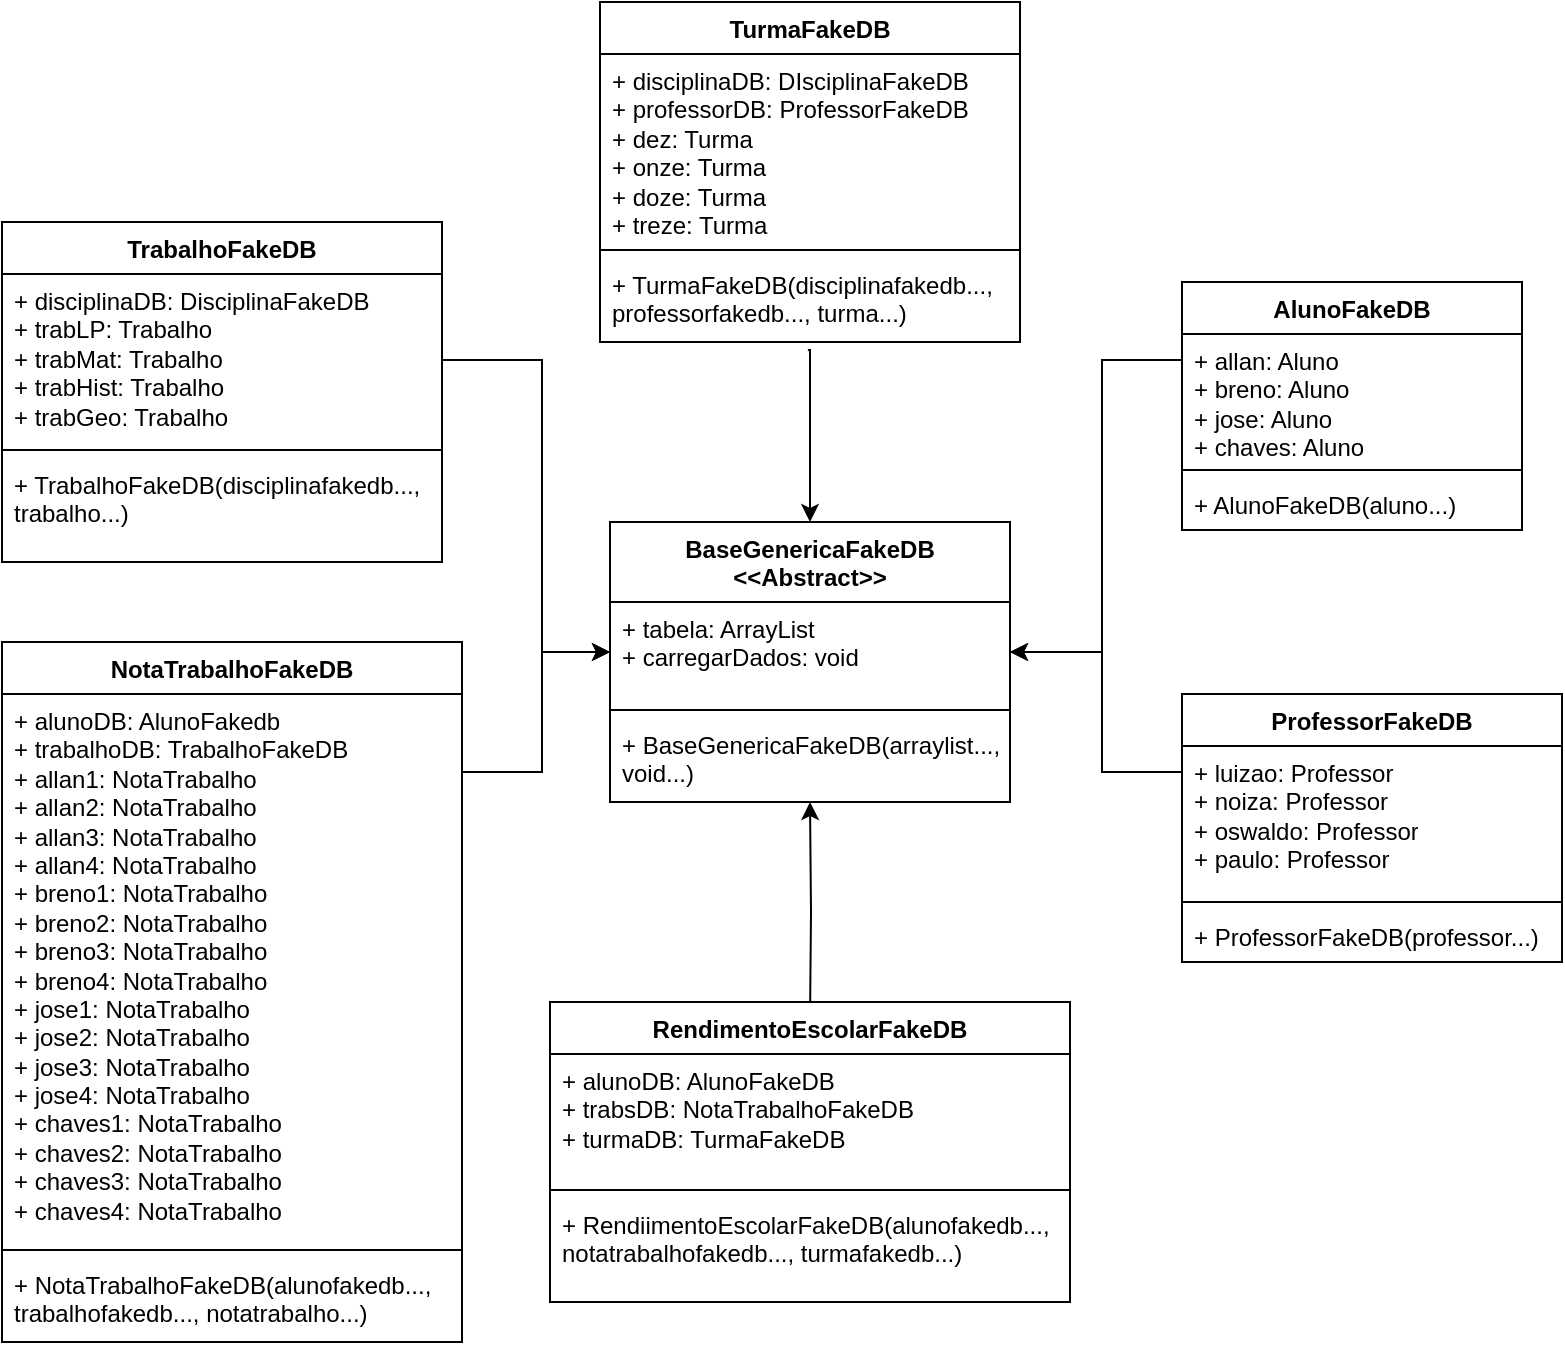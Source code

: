 <mxfile version="22.0.8" type="google">
  <diagram name="Página-1" id="qjvbZgwqb2S1G7D8W_jR">
    <mxGraphModel grid="1" page="1" gridSize="10" guides="1" tooltips="1" connect="1" arrows="1" fold="1" pageScale="1" pageWidth="827" pageHeight="1169" math="0" shadow="0">
      <root>
        <mxCell id="0" />
        <mxCell id="1" parent="0" />
        <mxCell id="MvBeCJ0547UgPJB9h0CU-1" value="BaseGenericaFakeDB&lt;br&gt;&amp;lt;&amp;lt;Abstract&amp;gt;&amp;gt;" style="swimlane;fontStyle=1;align=center;verticalAlign=top;childLayout=stackLayout;horizontal=1;startSize=40;horizontalStack=0;resizeParent=1;resizeParentMax=0;resizeLast=0;collapsible=1;marginBottom=0;whiteSpace=wrap;html=1;" vertex="1" parent="1">
          <mxGeometry x="314" y="320" width="200" height="140" as="geometry" />
        </mxCell>
        <mxCell id="MvBeCJ0547UgPJB9h0CU-2" value="+ tabela: ArrayList&lt;br&gt;+ carregarDados: void" style="text;strokeColor=none;fillColor=none;align=left;verticalAlign=top;spacingLeft=4;spacingRight=4;overflow=hidden;rotatable=0;points=[[0,0.5],[1,0.5]];portConstraint=eastwest;whiteSpace=wrap;html=1;" vertex="1" parent="MvBeCJ0547UgPJB9h0CU-1">
          <mxGeometry y="40" width="200" height="50" as="geometry" />
        </mxCell>
        <mxCell id="MvBeCJ0547UgPJB9h0CU-3" value="" style="line;strokeWidth=1;fillColor=none;align=left;verticalAlign=middle;spacingTop=-1;spacingLeft=3;spacingRight=3;rotatable=0;labelPosition=right;points=[];portConstraint=eastwest;strokeColor=inherit;" vertex="1" parent="MvBeCJ0547UgPJB9h0CU-1">
          <mxGeometry y="90" width="200" height="8" as="geometry" />
        </mxCell>
        <mxCell id="MvBeCJ0547UgPJB9h0CU-4" value="+ BaseGenericaFakeDB(arraylist..., void...)" style="text;strokeColor=none;fillColor=none;align=left;verticalAlign=top;spacingLeft=4;spacingRight=4;overflow=hidden;rotatable=0;points=[[0,0.5],[1,0.5]];portConstraint=eastwest;whiteSpace=wrap;html=1;" vertex="1" parent="MvBeCJ0547UgPJB9h0CU-1">
          <mxGeometry y="98" width="200" height="42" as="geometry" />
        </mxCell>
        <mxCell id="MvBeCJ0547UgPJB9h0CU-34" value="" style="edgeStyle=orthogonalEdgeStyle;rounded=0;orthogonalLoop=1;jettySize=auto;html=1;entryX=0.5;entryY=1;entryDx=0;entryDy=0;entryPerimeter=0;" edge="1" parent="1" target="MvBeCJ0547UgPJB9h0CU-4">
          <mxGeometry relative="1" as="geometry">
            <mxPoint x="414" y="570" as="sourcePoint" />
          </mxGeometry>
        </mxCell>
        <mxCell id="MvBeCJ0547UgPJB9h0CU-30" value="" style="edgeStyle=orthogonalEdgeStyle;rounded=0;orthogonalLoop=1;jettySize=auto;html=1;" edge="1" parent="1" target="MvBeCJ0547UgPJB9h0CU-2">
          <mxGeometry relative="1" as="geometry">
            <Array as="points">
              <mxPoint x="280" y="445" />
              <mxPoint x="280" y="385" />
            </Array>
            <mxPoint x="240" y="445" as="sourcePoint" />
          </mxGeometry>
        </mxCell>
        <mxCell id="MvBeCJ0547UgPJB9h0CU-31" value="" style="edgeStyle=orthogonalEdgeStyle;rounded=0;orthogonalLoop=1;jettySize=auto;html=1;entryX=1;entryY=0.5;entryDx=0;entryDy=0;" edge="1" parent="1" target="MvBeCJ0547UgPJB9h0CU-2">
          <mxGeometry relative="1" as="geometry">
            <mxPoint x="600" y="445" as="sourcePoint" />
            <Array as="points">
              <mxPoint x="560" y="445" />
              <mxPoint x="560" y="385" />
            </Array>
          </mxGeometry>
        </mxCell>
        <mxCell id="MvBeCJ0547UgPJB9h0CU-32" value="" style="edgeStyle=orthogonalEdgeStyle;rounded=0;orthogonalLoop=1;jettySize=auto;html=1;entryX=1;entryY=0.5;entryDx=0;entryDy=0;" edge="1" parent="1" target="MvBeCJ0547UgPJB9h0CU-2">
          <mxGeometry relative="1" as="geometry">
            <mxPoint x="600" y="239" as="sourcePoint" />
            <Array as="points">
              <mxPoint x="560" y="239" />
              <mxPoint x="560" y="385" />
            </Array>
          </mxGeometry>
        </mxCell>
        <mxCell id="MvBeCJ0547UgPJB9h0CU-33" value="" style="edgeStyle=orthogonalEdgeStyle;rounded=0;orthogonalLoop=1;jettySize=auto;html=1;entryX=0;entryY=0.5;entryDx=0;entryDy=0;exitX=1;exitY=0.5;exitDx=0;exitDy=0;" edge="1" parent="1" target="MvBeCJ0547UgPJB9h0CU-2" source="3ZWpRwnYJZVfAZfOWV91-12">
          <mxGeometry relative="1" as="geometry">
            <Array as="points">
              <mxPoint x="230" y="239" />
              <mxPoint x="280" y="239" />
              <mxPoint x="280" y="385" />
            </Array>
            <mxPoint x="220" y="239" as="sourcePoint" />
          </mxGeometry>
        </mxCell>
        <mxCell id="MvBeCJ0547UgPJB9h0CU-37" value="" style="edgeStyle=orthogonalEdgeStyle;rounded=0;orthogonalLoop=1;jettySize=auto;html=1;exitX=0.495;exitY=1.095;exitDx=0;exitDy=0;exitPerimeter=0;entryX=0.5;entryY=0;entryDx=0;entryDy=0;" edge="1" parent="1" source="3ZWpRwnYJZVfAZfOWV91-9" target="MvBeCJ0547UgPJB9h0CU-1">
          <mxGeometry relative="1" as="geometry">
            <Array as="points">
              <mxPoint x="414" y="234" />
            </Array>
            <mxPoint x="414" y="220.004" as="sourcePoint" />
          </mxGeometry>
        </mxCell>
        <mxCell id="MrVsa60HbV9OtTXTAltd-1" value="AlunoFakeDB" style="swimlane;fontStyle=1;align=center;verticalAlign=top;childLayout=stackLayout;horizontal=1;startSize=26;horizontalStack=0;resizeParent=1;resizeParentMax=0;resizeLast=0;collapsible=1;marginBottom=0;whiteSpace=wrap;html=1;" vertex="1" parent="1">
          <mxGeometry x="600" y="200" width="170" height="124" as="geometry" />
        </mxCell>
        <mxCell id="MrVsa60HbV9OtTXTAltd-2" value="+ allan: Aluno&lt;br&gt;+ breno: Aluno&lt;br&gt;+ jose: Aluno&lt;br&gt;+ chaves: Aluno" style="text;strokeColor=none;fillColor=none;align=left;verticalAlign=top;spacingLeft=4;spacingRight=4;overflow=hidden;rotatable=0;points=[[0,0.5],[1,0.5]];portConstraint=eastwest;whiteSpace=wrap;html=1;" vertex="1" parent="MrVsa60HbV9OtTXTAltd-1">
          <mxGeometry y="26" width="170" height="64" as="geometry" />
        </mxCell>
        <mxCell id="MrVsa60HbV9OtTXTAltd-3" value="" style="line;strokeWidth=1;fillColor=none;align=left;verticalAlign=middle;spacingTop=-1;spacingLeft=3;spacingRight=3;rotatable=0;labelPosition=right;points=[];portConstraint=eastwest;strokeColor=inherit;" vertex="1" parent="MrVsa60HbV9OtTXTAltd-1">
          <mxGeometry y="90" width="170" height="8" as="geometry" />
        </mxCell>
        <mxCell id="MrVsa60HbV9OtTXTAltd-4" value="+ AlunoFakeDB(aluno...)" style="text;strokeColor=none;fillColor=none;align=left;verticalAlign=top;spacingLeft=4;spacingRight=4;overflow=hidden;rotatable=0;points=[[0,0.5],[1,0.5]];portConstraint=eastwest;whiteSpace=wrap;html=1;" vertex="1" parent="MrVsa60HbV9OtTXTAltd-1">
          <mxGeometry y="98" width="170" height="26" as="geometry" />
        </mxCell>
        <mxCell id="MrVsa60HbV9OtTXTAltd-5" value="ProfessorFakeDB" style="swimlane;fontStyle=1;align=center;verticalAlign=top;childLayout=stackLayout;horizontal=1;startSize=26;horizontalStack=0;resizeParent=1;resizeParentMax=0;resizeLast=0;collapsible=1;marginBottom=0;whiteSpace=wrap;html=1;" vertex="1" parent="1">
          <mxGeometry x="600" y="406" width="190" height="134" as="geometry" />
        </mxCell>
        <mxCell id="MrVsa60HbV9OtTXTAltd-6" value="+ luizao: Professor&lt;br&gt;+ noiza: Professor&lt;br&gt;+ oswaldo: Professor&lt;br&gt;+ paulo: Professor" style="text;strokeColor=none;fillColor=none;align=left;verticalAlign=top;spacingLeft=4;spacingRight=4;overflow=hidden;rotatable=0;points=[[0,0.5],[1,0.5]];portConstraint=eastwest;whiteSpace=wrap;html=1;" vertex="1" parent="MrVsa60HbV9OtTXTAltd-5">
          <mxGeometry y="26" width="190" height="74" as="geometry" />
        </mxCell>
        <mxCell id="MrVsa60HbV9OtTXTAltd-7" value="" style="line;strokeWidth=1;fillColor=none;align=left;verticalAlign=middle;spacingTop=-1;spacingLeft=3;spacingRight=3;rotatable=0;labelPosition=right;points=[];portConstraint=eastwest;strokeColor=inherit;" vertex="1" parent="MrVsa60HbV9OtTXTAltd-5">
          <mxGeometry y="100" width="190" height="8" as="geometry" />
        </mxCell>
        <mxCell id="MrVsa60HbV9OtTXTAltd-8" value="+ ProfessorFakeDB(professor...)" style="text;strokeColor=none;fillColor=none;align=left;verticalAlign=top;spacingLeft=4;spacingRight=4;overflow=hidden;rotatable=0;points=[[0,0.5],[1,0.5]];portConstraint=eastwest;whiteSpace=wrap;html=1;" vertex="1" parent="MrVsa60HbV9OtTXTAltd-5">
          <mxGeometry y="108" width="190" height="26" as="geometry" />
        </mxCell>
        <mxCell id="3ZWpRwnYJZVfAZfOWV91-6" value="TurmaFakeDB" style="swimlane;fontStyle=1;align=center;verticalAlign=top;childLayout=stackLayout;horizontal=1;startSize=26;horizontalStack=0;resizeParent=1;resizeParentMax=0;resizeLast=0;collapsible=1;marginBottom=0;whiteSpace=wrap;html=1;" vertex="1" parent="1">
          <mxGeometry x="309" y="60" width="210" height="170" as="geometry" />
        </mxCell>
        <mxCell id="3ZWpRwnYJZVfAZfOWV91-7" value="+ disciplinaDB: DIsciplinaFakeDB&lt;br&gt;+ professorDB: ProfessorFakeDB&lt;br&gt;+ dez: Turma&lt;br&gt;+ onze: Turma&lt;br&gt;+ doze: Turma&lt;br&gt;+ treze: Turma" style="text;strokeColor=none;fillColor=none;align=left;verticalAlign=top;spacingLeft=4;spacingRight=4;overflow=hidden;rotatable=0;points=[[0,0.5],[1,0.5]];portConstraint=eastwest;whiteSpace=wrap;html=1;" vertex="1" parent="3ZWpRwnYJZVfAZfOWV91-6">
          <mxGeometry y="26" width="210" height="94" as="geometry" />
        </mxCell>
        <mxCell id="3ZWpRwnYJZVfAZfOWV91-8" value="" style="line;strokeWidth=1;fillColor=none;align=left;verticalAlign=middle;spacingTop=-1;spacingLeft=3;spacingRight=3;rotatable=0;labelPosition=right;points=[];portConstraint=eastwest;strokeColor=inherit;" vertex="1" parent="3ZWpRwnYJZVfAZfOWV91-6">
          <mxGeometry y="120" width="210" height="8" as="geometry" />
        </mxCell>
        <mxCell id="3ZWpRwnYJZVfAZfOWV91-9" value="+ TurmaFakeDB(disciplinafakedb..., professorfakedb..., turma...)" style="text;strokeColor=none;fillColor=none;align=left;verticalAlign=top;spacingLeft=4;spacingRight=4;overflow=hidden;rotatable=0;points=[[0,0.5],[1,0.5]];portConstraint=eastwest;whiteSpace=wrap;html=1;" vertex="1" parent="3ZWpRwnYJZVfAZfOWV91-6">
          <mxGeometry y="128" width="210" height="42" as="geometry" />
        </mxCell>
        <mxCell id="3ZWpRwnYJZVfAZfOWV91-11" value="TrabalhoFakeDB" style="swimlane;fontStyle=1;align=center;verticalAlign=top;childLayout=stackLayout;horizontal=1;startSize=26;horizontalStack=0;resizeParent=1;resizeParentMax=0;resizeLast=0;collapsible=1;marginBottom=0;whiteSpace=wrap;html=1;" vertex="1" parent="1">
          <mxGeometry x="10" y="170" width="220" height="170" as="geometry" />
        </mxCell>
        <mxCell id="3ZWpRwnYJZVfAZfOWV91-12" value="+ disciplinaDB: DisciplinaFakeDB&lt;br&gt;+ trabLP: Trabalho&lt;br&gt;+ trabMat: Trabalho&lt;br&gt;+ trabHist: Trabalho&lt;br&gt;+ trabGeo: Trabalho" style="text;strokeColor=none;fillColor=none;align=left;verticalAlign=top;spacingLeft=4;spacingRight=4;overflow=hidden;rotatable=0;points=[[0,0.5],[1,0.5]];portConstraint=eastwest;whiteSpace=wrap;html=1;" vertex="1" parent="3ZWpRwnYJZVfAZfOWV91-11">
          <mxGeometry y="26" width="220" height="84" as="geometry" />
        </mxCell>
        <mxCell id="3ZWpRwnYJZVfAZfOWV91-13" value="" style="line;strokeWidth=1;fillColor=none;align=left;verticalAlign=middle;spacingTop=-1;spacingLeft=3;spacingRight=3;rotatable=0;labelPosition=right;points=[];portConstraint=eastwest;strokeColor=inherit;" vertex="1" parent="3ZWpRwnYJZVfAZfOWV91-11">
          <mxGeometry y="110" width="220" height="8" as="geometry" />
        </mxCell>
        <mxCell id="3ZWpRwnYJZVfAZfOWV91-14" value="+ TrabalhoFakeDB(disciplinafakedb..., trabalho...)" style="text;strokeColor=none;fillColor=none;align=left;verticalAlign=top;spacingLeft=4;spacingRight=4;overflow=hidden;rotatable=0;points=[[0,0.5],[1,0.5]];portConstraint=eastwest;whiteSpace=wrap;html=1;" vertex="1" parent="3ZWpRwnYJZVfAZfOWV91-11">
          <mxGeometry y="118" width="220" height="52" as="geometry" />
        </mxCell>
        <mxCell id="3ZWpRwnYJZVfAZfOWV91-15" value="NotaTrabalhoFakeDB" style="swimlane;fontStyle=1;align=center;verticalAlign=top;childLayout=stackLayout;horizontal=1;startSize=26;horizontalStack=0;resizeParent=1;resizeParentMax=0;resizeLast=0;collapsible=1;marginBottom=0;whiteSpace=wrap;html=1;" vertex="1" parent="1">
          <mxGeometry x="10" y="380" width="230" height="350" as="geometry" />
        </mxCell>
        <mxCell id="3ZWpRwnYJZVfAZfOWV91-16" value="+ alunoDB: AlunoFakedb&lt;br&gt;+ trabalhoDB: TrabalhoFakeDB&lt;br&gt;+ allan1: NotaTrabalho&lt;br&gt;+ allan2: NotaTrabalho&lt;br&gt;+ allan3: NotaTrabalho&lt;br&gt;+ allan4: NotaTrabalho&lt;br&gt;+ breno1: NotaTrabalho&lt;br&gt;+ breno2: NotaTrabalho&lt;br&gt;+ breno3: NotaTrabalho&lt;br&gt;+ breno4: NotaTrabalho&lt;br&gt;+ jose1: NotaTrabalho&lt;br&gt;+ jose2: NotaTrabalho&lt;br&gt;+ jose3: NotaTrabalho&lt;br&gt;+ jose4: NotaTrabalho&lt;br&gt;+ chaves1: NotaTrabalho&lt;br&gt;+ chaves2: NotaTrabalho&lt;br&gt;+ chaves3: NotaTrabalho&lt;br&gt;+ chaves4: NotaTrabalho" style="text;strokeColor=none;fillColor=none;align=left;verticalAlign=top;spacingLeft=4;spacingRight=4;overflow=hidden;rotatable=0;points=[[0,0.5],[1,0.5]];portConstraint=eastwest;whiteSpace=wrap;html=1;" vertex="1" parent="3ZWpRwnYJZVfAZfOWV91-15">
          <mxGeometry y="26" width="230" height="274" as="geometry" />
        </mxCell>
        <mxCell id="3ZWpRwnYJZVfAZfOWV91-17" value="" style="line;strokeWidth=1;fillColor=none;align=left;verticalAlign=middle;spacingTop=-1;spacingLeft=3;spacingRight=3;rotatable=0;labelPosition=right;points=[];portConstraint=eastwest;strokeColor=inherit;" vertex="1" parent="3ZWpRwnYJZVfAZfOWV91-15">
          <mxGeometry y="300" width="230" height="8" as="geometry" />
        </mxCell>
        <mxCell id="3ZWpRwnYJZVfAZfOWV91-18" value="+ NotaTrabalhoFakeDB(alunofakedb..., trabalhofakedb..., notatrabalho...)" style="text;strokeColor=none;fillColor=none;align=left;verticalAlign=top;spacingLeft=4;spacingRight=4;overflow=hidden;rotatable=0;points=[[0,0.5],[1,0.5]];portConstraint=eastwest;whiteSpace=wrap;html=1;" vertex="1" parent="3ZWpRwnYJZVfAZfOWV91-15">
          <mxGeometry y="308" width="230" height="42" as="geometry" />
        </mxCell>
        <mxCell id="3ZWpRwnYJZVfAZfOWV91-19" value="RendimentoEscolarFakeDB" style="swimlane;fontStyle=1;align=center;verticalAlign=top;childLayout=stackLayout;horizontal=1;startSize=26;horizontalStack=0;resizeParent=1;resizeParentMax=0;resizeLast=0;collapsible=1;marginBottom=0;whiteSpace=wrap;html=1;" vertex="1" parent="1">
          <mxGeometry x="284" y="560" width="260" height="150" as="geometry" />
        </mxCell>
        <mxCell id="3ZWpRwnYJZVfAZfOWV91-20" value="+ alunoDB: AlunoFakeDB&lt;br&gt;+ trabsDB: NotaTrabalhoFakeDB&lt;br&gt;+ turmaDB: TurmaFakeDB" style="text;strokeColor=none;fillColor=none;align=left;verticalAlign=top;spacingLeft=4;spacingRight=4;overflow=hidden;rotatable=0;points=[[0,0.5],[1,0.5]];portConstraint=eastwest;whiteSpace=wrap;html=1;" vertex="1" parent="3ZWpRwnYJZVfAZfOWV91-19">
          <mxGeometry y="26" width="260" height="64" as="geometry" />
        </mxCell>
        <mxCell id="3ZWpRwnYJZVfAZfOWV91-21" value="" style="line;strokeWidth=1;fillColor=none;align=left;verticalAlign=middle;spacingTop=-1;spacingLeft=3;spacingRight=3;rotatable=0;labelPosition=right;points=[];portConstraint=eastwest;strokeColor=inherit;" vertex="1" parent="3ZWpRwnYJZVfAZfOWV91-19">
          <mxGeometry y="90" width="260" height="8" as="geometry" />
        </mxCell>
        <mxCell id="3ZWpRwnYJZVfAZfOWV91-22" value="+ RendiimentoEscolarFakeDB(alunofakedb..., notatrabalhofakedb..., turmafakedb...)" style="text;strokeColor=none;fillColor=none;align=left;verticalAlign=top;spacingLeft=4;spacingRight=4;overflow=hidden;rotatable=0;points=[[0,0.5],[1,0.5]];portConstraint=eastwest;whiteSpace=wrap;html=1;" vertex="1" parent="3ZWpRwnYJZVfAZfOWV91-19">
          <mxGeometry y="98" width="260" height="52" as="geometry" />
        </mxCell>
      </root>
    </mxGraphModel>
  </diagram>
</mxfile>
